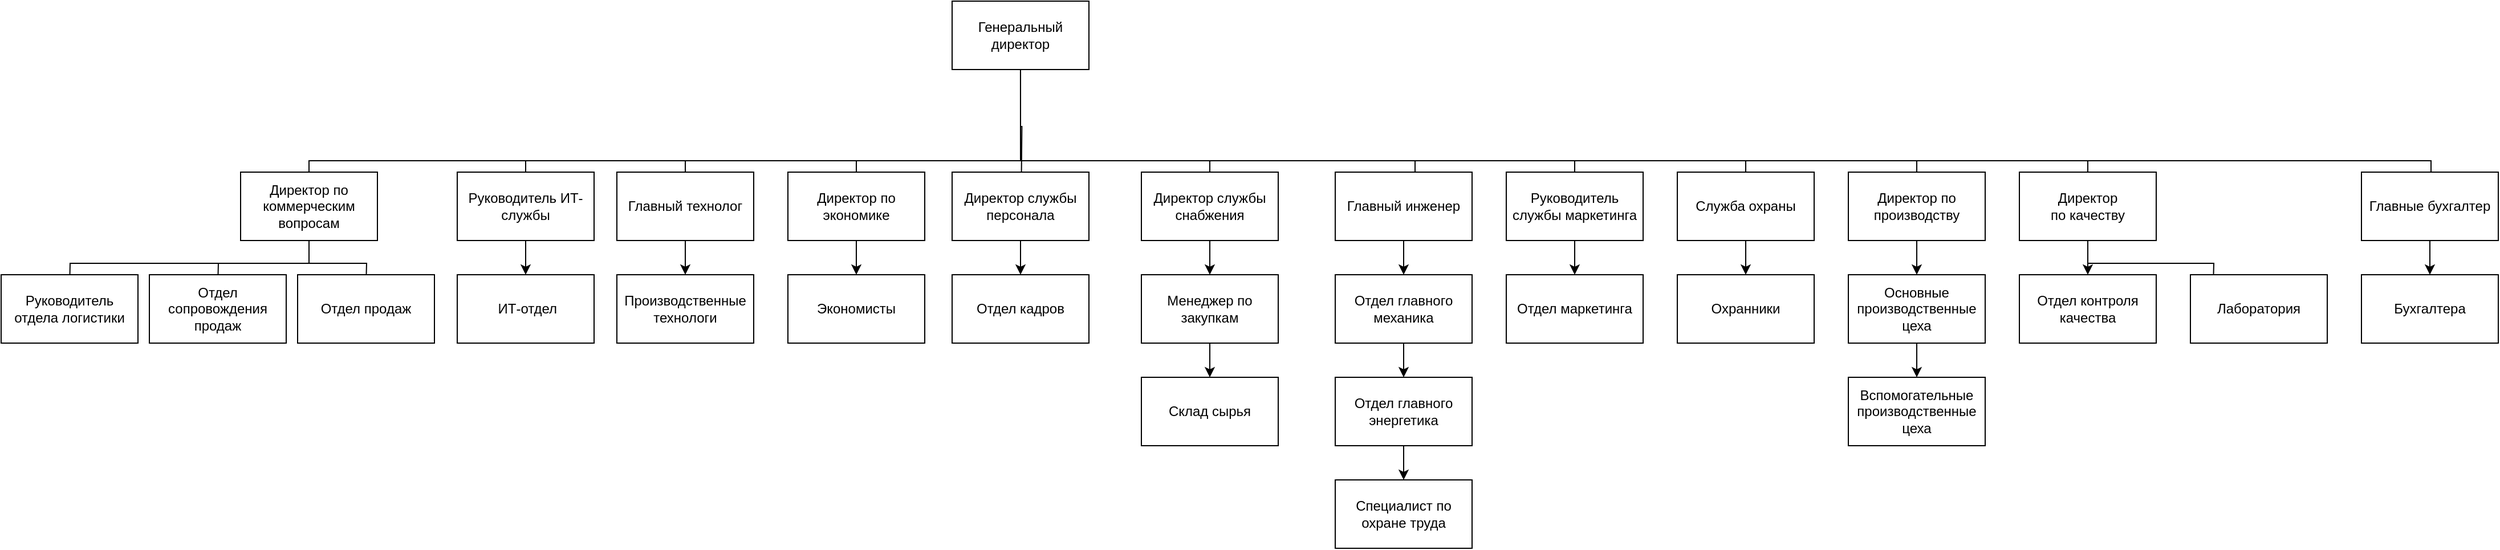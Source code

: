 <mxfile version="23.1.5" type="github">
  <diagram name="Страница — 1" id="WrPLT9Xlj93uQQX1-Cbd">
    <mxGraphModel dx="4004" dy="2483" grid="1" gridSize="10" guides="1" tooltips="1" connect="1" arrows="1" fold="1" page="1" pageScale="1" pageWidth="827" pageHeight="1169" math="0" shadow="0">
      <root>
        <mxCell id="0" />
        <mxCell id="1" parent="0" />
        <mxCell id="M2mRH39h3b0wMLxLlKyC-2" style="edgeStyle=orthogonalEdgeStyle;rounded=0;orthogonalLoop=1;jettySize=auto;html=1;exitX=0.5;exitY=1;exitDx=0;exitDy=0;" edge="1" parent="1" source="M2mRH39h3b0wMLxLlKyC-1">
          <mxGeometry relative="1" as="geometry">
            <mxPoint x="414.714" y="200" as="targetPoint" />
          </mxGeometry>
        </mxCell>
        <mxCell id="M2mRH39h3b0wMLxLlKyC-7" style="edgeStyle=orthogonalEdgeStyle;rounded=0;orthogonalLoop=1;jettySize=auto;html=1;exitX=0.5;exitY=1;exitDx=0;exitDy=0;" edge="1" parent="1" source="M2mRH39h3b0wMLxLlKyC-8">
          <mxGeometry relative="1" as="geometry">
            <mxPoint x="560.0" y="210" as="targetPoint" />
            <Array as="points">
              <mxPoint x="580" y="190" />
              <mxPoint x="561" y="190" />
              <mxPoint x="561" y="210" />
            </Array>
          </mxGeometry>
        </mxCell>
        <mxCell id="M2mRH39h3b0wMLxLlKyC-16" style="edgeStyle=orthogonalEdgeStyle;rounded=0;orthogonalLoop=1;jettySize=auto;html=1;exitX=0.5;exitY=1;exitDx=0;exitDy=0;" edge="1" parent="1" source="M2mRH39h3b0wMLxLlKyC-1">
          <mxGeometry relative="1" as="geometry">
            <mxPoint x="700" y="210" as="targetPoint" />
            <Array as="points">
              <mxPoint x="414" y="180" />
              <mxPoint x="760" y="180" />
              <mxPoint x="760" y="210" />
            </Array>
          </mxGeometry>
        </mxCell>
        <mxCell id="M2mRH39h3b0wMLxLlKyC-24" style="edgeStyle=orthogonalEdgeStyle;rounded=0;orthogonalLoop=1;jettySize=auto;html=1;exitX=0.5;exitY=1;exitDx=0;exitDy=0;" edge="1" parent="1" source="M2mRH39h3b0wMLxLlKyC-1">
          <mxGeometry relative="1" as="geometry">
            <mxPoint x="270" y="210" as="targetPoint" />
            <Array as="points">
              <mxPoint x="414" y="180" />
              <mxPoint x="270" y="180" />
            </Array>
          </mxGeometry>
        </mxCell>
        <mxCell id="M2mRH39h3b0wMLxLlKyC-30" style="edgeStyle=orthogonalEdgeStyle;rounded=0;orthogonalLoop=1;jettySize=auto;html=1;exitX=0.5;exitY=1;exitDx=0;exitDy=0;" edge="1" parent="1">
          <mxGeometry relative="1" as="geometry">
            <mxPoint x="413.97" y="100" as="sourcePoint" />
            <mxPoint x="120" y="210" as="targetPoint" />
            <Array as="points">
              <mxPoint x="413.97" y="180" />
              <mxPoint x="119.97" y="180" />
            </Array>
          </mxGeometry>
        </mxCell>
        <mxCell id="M2mRH39h3b0wMLxLlKyC-34" style="edgeStyle=orthogonalEdgeStyle;rounded=0;orthogonalLoop=1;jettySize=auto;html=1;exitX=0.5;exitY=1;exitDx=0;exitDy=0;" edge="1" parent="1" source="M2mRH39h3b0wMLxLlKyC-1">
          <mxGeometry relative="1" as="geometry">
            <mxPoint x="-20" y="220" as="targetPoint" />
            <Array as="points">
              <mxPoint x="414" y="180" />
              <mxPoint x="-20" y="180" />
            </Array>
          </mxGeometry>
        </mxCell>
        <mxCell id="M2mRH39h3b0wMLxLlKyC-39" style="edgeStyle=orthogonalEdgeStyle;rounded=0;orthogonalLoop=1;jettySize=auto;html=1;exitX=0.5;exitY=1;exitDx=0;exitDy=0;" edge="1" parent="1" source="M2mRH39h3b0wMLxLlKyC-1">
          <mxGeometry relative="1" as="geometry">
            <mxPoint x="-160" y="230" as="targetPoint" />
            <Array as="points">
              <mxPoint x="414" y="180" />
              <mxPoint x="-210" y="180" />
              <mxPoint x="-210" y="230" />
            </Array>
          </mxGeometry>
        </mxCell>
        <mxCell id="M2mRH39h3b0wMLxLlKyC-46" style="edgeStyle=orthogonalEdgeStyle;rounded=0;orthogonalLoop=1;jettySize=auto;html=1;exitX=0.5;exitY=1;exitDx=0;exitDy=0;" edge="1" parent="1" source="M2mRH39h3b0wMLxLlKyC-1">
          <mxGeometry relative="1" as="geometry">
            <mxPoint x="930.0" y="210" as="targetPoint" />
            <Array as="points">
              <mxPoint x="414" y="180" />
              <mxPoint x="900" y="180" />
              <mxPoint x="900" y="210" />
            </Array>
          </mxGeometry>
        </mxCell>
        <mxCell id="M2mRH39h3b0wMLxLlKyC-51" style="edgeStyle=orthogonalEdgeStyle;rounded=0;orthogonalLoop=1;jettySize=auto;html=1;exitX=0.5;exitY=1;exitDx=0;exitDy=0;" edge="1" parent="1" source="M2mRH39h3b0wMLxLlKyC-1">
          <mxGeometry relative="1" as="geometry">
            <mxPoint x="1050.0" y="200" as="targetPoint" />
            <Array as="points">
              <mxPoint x="414" y="180" />
              <mxPoint x="1050" y="180" />
            </Array>
          </mxGeometry>
        </mxCell>
        <mxCell id="M2mRH39h3b0wMLxLlKyC-55" style="edgeStyle=orthogonalEdgeStyle;rounded=0;orthogonalLoop=1;jettySize=auto;html=1;exitX=0.5;exitY=1;exitDx=0;exitDy=0;" edge="1" parent="1" source="M2mRH39h3b0wMLxLlKyC-1">
          <mxGeometry relative="1" as="geometry">
            <mxPoint x="1200.0" y="210" as="targetPoint" />
            <Array as="points">
              <mxPoint x="414" y="180" />
              <mxPoint x="1200" y="180" />
            </Array>
          </mxGeometry>
        </mxCell>
        <mxCell id="M2mRH39h3b0wMLxLlKyC-59" style="edgeStyle=orthogonalEdgeStyle;rounded=0;orthogonalLoop=1;jettySize=auto;html=1;exitX=0.5;exitY=1;exitDx=0;exitDy=0;" edge="1" parent="1" source="M2mRH39h3b0wMLxLlKyC-1">
          <mxGeometry relative="1" as="geometry">
            <mxPoint x="1363.529" y="210" as="targetPoint" />
            <Array as="points">
              <mxPoint x="414" y="180" />
              <mxPoint x="1350" y="180" />
              <mxPoint x="1350" y="210" />
            </Array>
          </mxGeometry>
        </mxCell>
        <mxCell id="M2mRH39h3b0wMLxLlKyC-67" style="edgeStyle=orthogonalEdgeStyle;rounded=0;orthogonalLoop=1;jettySize=auto;html=1;exitX=0.5;exitY=1;exitDx=0;exitDy=0;" edge="1" parent="1" source="M2mRH39h3b0wMLxLlKyC-1">
          <mxGeometry relative="1" as="geometry">
            <mxPoint x="1650" y="200" as="targetPoint" />
            <Array as="points">
              <mxPoint x="414" y="180" />
              <mxPoint x="1651" y="180" />
              <mxPoint x="1651" y="200" />
            </Array>
          </mxGeometry>
        </mxCell>
        <mxCell id="M2mRH39h3b0wMLxLlKyC-1" value="Генеральный директор" style="rounded=0;whiteSpace=wrap;html=1;" vertex="1" parent="1">
          <mxGeometry x="354" y="40" width="120" height="60" as="geometry" />
        </mxCell>
        <mxCell id="M2mRH39h3b0wMLxLlKyC-10" style="edgeStyle=orthogonalEdgeStyle;rounded=0;orthogonalLoop=1;jettySize=auto;html=1;exitX=0.5;exitY=1;exitDx=0;exitDy=0;entryX=0.5;entryY=0;entryDx=0;entryDy=0;" edge="1" parent="1" source="M2mRH39h3b0wMLxLlKyC-3" target="M2mRH39h3b0wMLxLlKyC-5">
          <mxGeometry relative="1" as="geometry" />
        </mxCell>
        <mxCell id="M2mRH39h3b0wMLxLlKyC-3" value="Директор службы персонала" style="rounded=0;whiteSpace=wrap;html=1;" vertex="1" parent="1">
          <mxGeometry x="354" y="190" width="120" height="60" as="geometry" />
        </mxCell>
        <mxCell id="M2mRH39h3b0wMLxLlKyC-5" value="Отдел кадров" style="rounded=0;whiteSpace=wrap;html=1;" vertex="1" parent="1">
          <mxGeometry x="354" y="280" width="120" height="60" as="geometry" />
        </mxCell>
        <mxCell id="M2mRH39h3b0wMLxLlKyC-9" value="" style="edgeStyle=orthogonalEdgeStyle;rounded=0;orthogonalLoop=1;jettySize=auto;html=1;exitX=0.5;exitY=1;exitDx=0;exitDy=0;" edge="1" parent="1" source="M2mRH39h3b0wMLxLlKyC-1">
          <mxGeometry relative="1" as="geometry">
            <mxPoint x="580" y="200" as="targetPoint" />
            <mxPoint x="414" y="100" as="sourcePoint" />
            <Array as="points">
              <mxPoint x="414" y="180" />
              <mxPoint x="580" y="180" />
            </Array>
          </mxGeometry>
        </mxCell>
        <mxCell id="M2mRH39h3b0wMLxLlKyC-12" value="" style="edgeStyle=orthogonalEdgeStyle;rounded=0;orthogonalLoop=1;jettySize=auto;html=1;" edge="1" parent="1" source="M2mRH39h3b0wMLxLlKyC-8" target="M2mRH39h3b0wMLxLlKyC-11">
          <mxGeometry relative="1" as="geometry" />
        </mxCell>
        <mxCell id="M2mRH39h3b0wMLxLlKyC-8" value="Директор службы снабжения" style="rounded=0;whiteSpace=wrap;html=1;" vertex="1" parent="1">
          <mxGeometry x="520" y="190" width="120" height="60" as="geometry" />
        </mxCell>
        <mxCell id="M2mRH39h3b0wMLxLlKyC-15" value="" style="edgeStyle=orthogonalEdgeStyle;rounded=0;orthogonalLoop=1;jettySize=auto;html=1;" edge="1" parent="1" source="M2mRH39h3b0wMLxLlKyC-11" target="M2mRH39h3b0wMLxLlKyC-14">
          <mxGeometry relative="1" as="geometry" />
        </mxCell>
        <mxCell id="M2mRH39h3b0wMLxLlKyC-11" value="Менеджер по &lt;br&gt;закупкам" style="rounded=0;whiteSpace=wrap;html=1;" vertex="1" parent="1">
          <mxGeometry x="520" y="280" width="120" height="60" as="geometry" />
        </mxCell>
        <mxCell id="M2mRH39h3b0wMLxLlKyC-14" value="Склад сырья" style="rounded=0;whiteSpace=wrap;html=1;" vertex="1" parent="1">
          <mxGeometry x="520" y="370" width="120" height="60" as="geometry" />
        </mxCell>
        <mxCell id="M2mRH39h3b0wMLxLlKyC-19" value="" style="edgeStyle=orthogonalEdgeStyle;rounded=0;orthogonalLoop=1;jettySize=auto;html=1;" edge="1" parent="1" source="M2mRH39h3b0wMLxLlKyC-17" target="M2mRH39h3b0wMLxLlKyC-18">
          <mxGeometry relative="1" as="geometry" />
        </mxCell>
        <mxCell id="M2mRH39h3b0wMLxLlKyC-17" value="Главный инженер" style="rounded=0;whiteSpace=wrap;html=1;" vertex="1" parent="1">
          <mxGeometry x="690" y="190" width="120" height="60" as="geometry" />
        </mxCell>
        <mxCell id="M2mRH39h3b0wMLxLlKyC-21" value="" style="edgeStyle=orthogonalEdgeStyle;rounded=0;orthogonalLoop=1;jettySize=auto;html=1;" edge="1" parent="1" source="M2mRH39h3b0wMLxLlKyC-18" target="M2mRH39h3b0wMLxLlKyC-20">
          <mxGeometry relative="1" as="geometry" />
        </mxCell>
        <mxCell id="M2mRH39h3b0wMLxLlKyC-18" value="Отдел главного механика" style="rounded=0;whiteSpace=wrap;html=1;" vertex="1" parent="1">
          <mxGeometry x="690" y="280" width="120" height="60" as="geometry" />
        </mxCell>
        <mxCell id="M2mRH39h3b0wMLxLlKyC-23" value="" style="edgeStyle=orthogonalEdgeStyle;rounded=0;orthogonalLoop=1;jettySize=auto;html=1;" edge="1" parent="1" source="M2mRH39h3b0wMLxLlKyC-20" target="M2mRH39h3b0wMLxLlKyC-22">
          <mxGeometry relative="1" as="geometry" />
        </mxCell>
        <mxCell id="M2mRH39h3b0wMLxLlKyC-20" value="Отдел главного энергетика" style="rounded=0;whiteSpace=wrap;html=1;" vertex="1" parent="1">
          <mxGeometry x="690" y="370" width="120" height="60" as="geometry" />
        </mxCell>
        <mxCell id="M2mRH39h3b0wMLxLlKyC-22" value="Специалист по охране труда" style="rounded=0;whiteSpace=wrap;html=1;" vertex="1" parent="1">
          <mxGeometry x="690" y="460" width="120" height="60" as="geometry" />
        </mxCell>
        <mxCell id="M2mRH39h3b0wMLxLlKyC-28" value="" style="edgeStyle=orthogonalEdgeStyle;rounded=0;orthogonalLoop=1;jettySize=auto;html=1;" edge="1" parent="1" source="M2mRH39h3b0wMLxLlKyC-25" target="M2mRH39h3b0wMLxLlKyC-27">
          <mxGeometry relative="1" as="geometry" />
        </mxCell>
        <mxCell id="M2mRH39h3b0wMLxLlKyC-25" value="Директор по экономике" style="rounded=0;whiteSpace=wrap;html=1;" vertex="1" parent="1">
          <mxGeometry x="210" y="190" width="120" height="60" as="geometry" />
        </mxCell>
        <mxCell id="M2mRH39h3b0wMLxLlKyC-27" value="Экономисты" style="rounded=0;whiteSpace=wrap;html=1;" vertex="1" parent="1">
          <mxGeometry x="210" y="280" width="120" height="60" as="geometry" />
        </mxCell>
        <mxCell id="M2mRH39h3b0wMLxLlKyC-33" value="" style="edgeStyle=orthogonalEdgeStyle;rounded=0;orthogonalLoop=1;jettySize=auto;html=1;" edge="1" parent="1" source="M2mRH39h3b0wMLxLlKyC-29" target="M2mRH39h3b0wMLxLlKyC-32">
          <mxGeometry relative="1" as="geometry" />
        </mxCell>
        <mxCell id="M2mRH39h3b0wMLxLlKyC-29" value="Главный технолог" style="rounded=0;whiteSpace=wrap;html=1;" vertex="1" parent="1">
          <mxGeometry x="60" y="190" width="120" height="60" as="geometry" />
        </mxCell>
        <mxCell id="M2mRH39h3b0wMLxLlKyC-32" value="Производственные технологи" style="rounded=0;whiteSpace=wrap;html=1;" vertex="1" parent="1">
          <mxGeometry x="60" y="280" width="120" height="60" as="geometry" />
        </mxCell>
        <mxCell id="M2mRH39h3b0wMLxLlKyC-37" value="" style="edgeStyle=orthogonalEdgeStyle;rounded=0;orthogonalLoop=1;jettySize=auto;html=1;" edge="1" parent="1" source="M2mRH39h3b0wMLxLlKyC-35" target="M2mRH39h3b0wMLxLlKyC-36">
          <mxGeometry relative="1" as="geometry" />
        </mxCell>
        <mxCell id="M2mRH39h3b0wMLxLlKyC-35" value="Руководитель ИТ-службы" style="rounded=0;whiteSpace=wrap;html=1;" vertex="1" parent="1">
          <mxGeometry x="-80" y="190" width="120" height="60" as="geometry" />
        </mxCell>
        <mxCell id="M2mRH39h3b0wMLxLlKyC-36" value="&amp;nbsp;ИТ-отдел" style="rounded=0;whiteSpace=wrap;html=1;" vertex="1" parent="1">
          <mxGeometry x="-80" y="280" width="120" height="60" as="geometry" />
        </mxCell>
        <mxCell id="M2mRH39h3b0wMLxLlKyC-41" value="" style="edgeStyle=orthogonalEdgeStyle;rounded=0;orthogonalLoop=1;jettySize=auto;html=1;" edge="1" parent="1" source="M2mRH39h3b0wMLxLlKyC-38">
          <mxGeometry relative="1" as="geometry">
            <mxPoint x="-160" y="290" as="targetPoint" />
          </mxGeometry>
        </mxCell>
        <mxCell id="M2mRH39h3b0wMLxLlKyC-43" style="edgeStyle=orthogonalEdgeStyle;rounded=0;orthogonalLoop=1;jettySize=auto;html=1;exitX=0.5;exitY=1;exitDx=0;exitDy=0;" edge="1" parent="1" source="M2mRH39h3b0wMLxLlKyC-38">
          <mxGeometry relative="1" as="geometry">
            <mxPoint x="-290" y="290" as="targetPoint" />
          </mxGeometry>
        </mxCell>
        <mxCell id="M2mRH39h3b0wMLxLlKyC-45" style="edgeStyle=orthogonalEdgeStyle;rounded=0;orthogonalLoop=1;jettySize=auto;html=1;exitX=0.5;exitY=1;exitDx=0;exitDy=0;" edge="1" parent="1" source="M2mRH39h3b0wMLxLlKyC-38">
          <mxGeometry relative="1" as="geometry">
            <mxPoint x="-420" y="290" as="targetPoint" />
          </mxGeometry>
        </mxCell>
        <mxCell id="M2mRH39h3b0wMLxLlKyC-38" value="Директор по коммерческим вопросам" style="rounded=0;whiteSpace=wrap;html=1;" vertex="1" parent="1">
          <mxGeometry x="-270" y="190" width="120" height="60" as="geometry" />
        </mxCell>
        <mxCell id="M2mRH39h3b0wMLxLlKyC-40" value="Отдел продаж" style="rounded=0;whiteSpace=wrap;html=1;" vertex="1" parent="1">
          <mxGeometry x="-220" y="280" width="120" height="60" as="geometry" />
        </mxCell>
        <mxCell id="M2mRH39h3b0wMLxLlKyC-42" value="Отдел сопровождения продаж" style="rounded=0;whiteSpace=wrap;html=1;" vertex="1" parent="1">
          <mxGeometry x="-350" y="280" width="120" height="60" as="geometry" />
        </mxCell>
        <mxCell id="M2mRH39h3b0wMLxLlKyC-44" value="Руководитель отдела логистики" style="rounded=0;whiteSpace=wrap;html=1;" vertex="1" parent="1">
          <mxGeometry x="-480" y="280" width="120" height="60" as="geometry" />
        </mxCell>
        <mxCell id="M2mRH39h3b0wMLxLlKyC-50" value="" style="edgeStyle=orthogonalEdgeStyle;rounded=0;orthogonalLoop=1;jettySize=auto;html=1;" edge="1" parent="1" source="M2mRH39h3b0wMLxLlKyC-47" target="M2mRH39h3b0wMLxLlKyC-49">
          <mxGeometry relative="1" as="geometry" />
        </mxCell>
        <mxCell id="M2mRH39h3b0wMLxLlKyC-47" value="Руководитель службы маркетинга" style="rounded=0;whiteSpace=wrap;html=1;" vertex="1" parent="1">
          <mxGeometry x="840" y="190" width="120" height="60" as="geometry" />
        </mxCell>
        <mxCell id="M2mRH39h3b0wMLxLlKyC-49" value="Отдел маркетинга" style="rounded=0;whiteSpace=wrap;html=1;" vertex="1" parent="1">
          <mxGeometry x="840" y="280" width="120" height="60" as="geometry" />
        </mxCell>
        <mxCell id="M2mRH39h3b0wMLxLlKyC-54" value="" style="edgeStyle=orthogonalEdgeStyle;rounded=0;orthogonalLoop=1;jettySize=auto;html=1;" edge="1" parent="1" source="M2mRH39h3b0wMLxLlKyC-52" target="M2mRH39h3b0wMLxLlKyC-53">
          <mxGeometry relative="1" as="geometry" />
        </mxCell>
        <mxCell id="M2mRH39h3b0wMLxLlKyC-52" value="Служба охраны" style="rounded=0;whiteSpace=wrap;html=1;" vertex="1" parent="1">
          <mxGeometry x="990" y="190" width="120" height="60" as="geometry" />
        </mxCell>
        <mxCell id="M2mRH39h3b0wMLxLlKyC-53" value="Охранники" style="rounded=0;whiteSpace=wrap;html=1;" vertex="1" parent="1">
          <mxGeometry x="990" y="280" width="120" height="60" as="geometry" />
        </mxCell>
        <mxCell id="M2mRH39h3b0wMLxLlKyC-58" value="" style="edgeStyle=orthogonalEdgeStyle;rounded=0;orthogonalLoop=1;jettySize=auto;html=1;" edge="1" parent="1" source="M2mRH39h3b0wMLxLlKyC-56" target="M2mRH39h3b0wMLxLlKyC-57">
          <mxGeometry relative="1" as="geometry" />
        </mxCell>
        <mxCell id="M2mRH39h3b0wMLxLlKyC-56" value="Директор по производству" style="rounded=0;whiteSpace=wrap;html=1;" vertex="1" parent="1">
          <mxGeometry x="1140" y="190" width="120" height="60" as="geometry" />
        </mxCell>
        <mxCell id="M2mRH39h3b0wMLxLlKyC-62" value="" style="edgeStyle=orthogonalEdgeStyle;rounded=0;orthogonalLoop=1;jettySize=auto;html=1;" edge="1" parent="1" source="M2mRH39h3b0wMLxLlKyC-57" target="M2mRH39h3b0wMLxLlKyC-61">
          <mxGeometry relative="1" as="geometry" />
        </mxCell>
        <mxCell id="M2mRH39h3b0wMLxLlKyC-57" value="Основные производственные цеха" style="rounded=0;whiteSpace=wrap;html=1;" vertex="1" parent="1">
          <mxGeometry x="1140" y="280" width="120" height="60" as="geometry" />
        </mxCell>
        <mxCell id="M2mRH39h3b0wMLxLlKyC-64" value="" style="edgeStyle=orthogonalEdgeStyle;rounded=0;orthogonalLoop=1;jettySize=auto;html=1;" edge="1" parent="1" source="M2mRH39h3b0wMLxLlKyC-60" target="M2mRH39h3b0wMLxLlKyC-63">
          <mxGeometry relative="1" as="geometry" />
        </mxCell>
        <mxCell id="M2mRH39h3b0wMLxLlKyC-65" style="edgeStyle=orthogonalEdgeStyle;rounded=0;orthogonalLoop=1;jettySize=auto;html=1;exitX=0.5;exitY=1;exitDx=0;exitDy=0;" edge="1" parent="1" source="M2mRH39h3b0wMLxLlKyC-60">
          <mxGeometry relative="1" as="geometry">
            <mxPoint x="1460.0" y="290" as="targetPoint" />
          </mxGeometry>
        </mxCell>
        <mxCell id="M2mRH39h3b0wMLxLlKyC-60" value="Директор&lt;br&gt;по качеству" style="rounded=0;whiteSpace=wrap;html=1;" vertex="1" parent="1">
          <mxGeometry x="1290" y="190" width="120" height="60" as="geometry" />
        </mxCell>
        <mxCell id="M2mRH39h3b0wMLxLlKyC-61" value="Вспомогательные производственные цеха" style="rounded=0;whiteSpace=wrap;html=1;" vertex="1" parent="1">
          <mxGeometry x="1140" y="370" width="120" height="60" as="geometry" />
        </mxCell>
        <mxCell id="M2mRH39h3b0wMLxLlKyC-63" value="Отдел контроля качества" style="rounded=0;whiteSpace=wrap;html=1;" vertex="1" parent="1">
          <mxGeometry x="1290" y="280" width="120" height="60" as="geometry" />
        </mxCell>
        <mxCell id="M2mRH39h3b0wMLxLlKyC-66" value="Лаборатория" style="rounded=0;whiteSpace=wrap;html=1;" vertex="1" parent="1">
          <mxGeometry x="1440" y="280" width="120" height="60" as="geometry" />
        </mxCell>
        <mxCell id="M2mRH39h3b0wMLxLlKyC-70" value="" style="edgeStyle=orthogonalEdgeStyle;rounded=0;orthogonalLoop=1;jettySize=auto;html=1;" edge="1" parent="1" source="M2mRH39h3b0wMLxLlKyC-68" target="M2mRH39h3b0wMLxLlKyC-69">
          <mxGeometry relative="1" as="geometry" />
        </mxCell>
        <mxCell id="M2mRH39h3b0wMLxLlKyC-68" value="Главные бухгалтер" style="rounded=0;whiteSpace=wrap;html=1;" vertex="1" parent="1">
          <mxGeometry x="1590" y="190" width="120" height="60" as="geometry" />
        </mxCell>
        <mxCell id="M2mRH39h3b0wMLxLlKyC-69" value="Бухгалтера" style="rounded=0;whiteSpace=wrap;html=1;" vertex="1" parent="1">
          <mxGeometry x="1590" y="280" width="120" height="60" as="geometry" />
        </mxCell>
      </root>
    </mxGraphModel>
  </diagram>
</mxfile>
